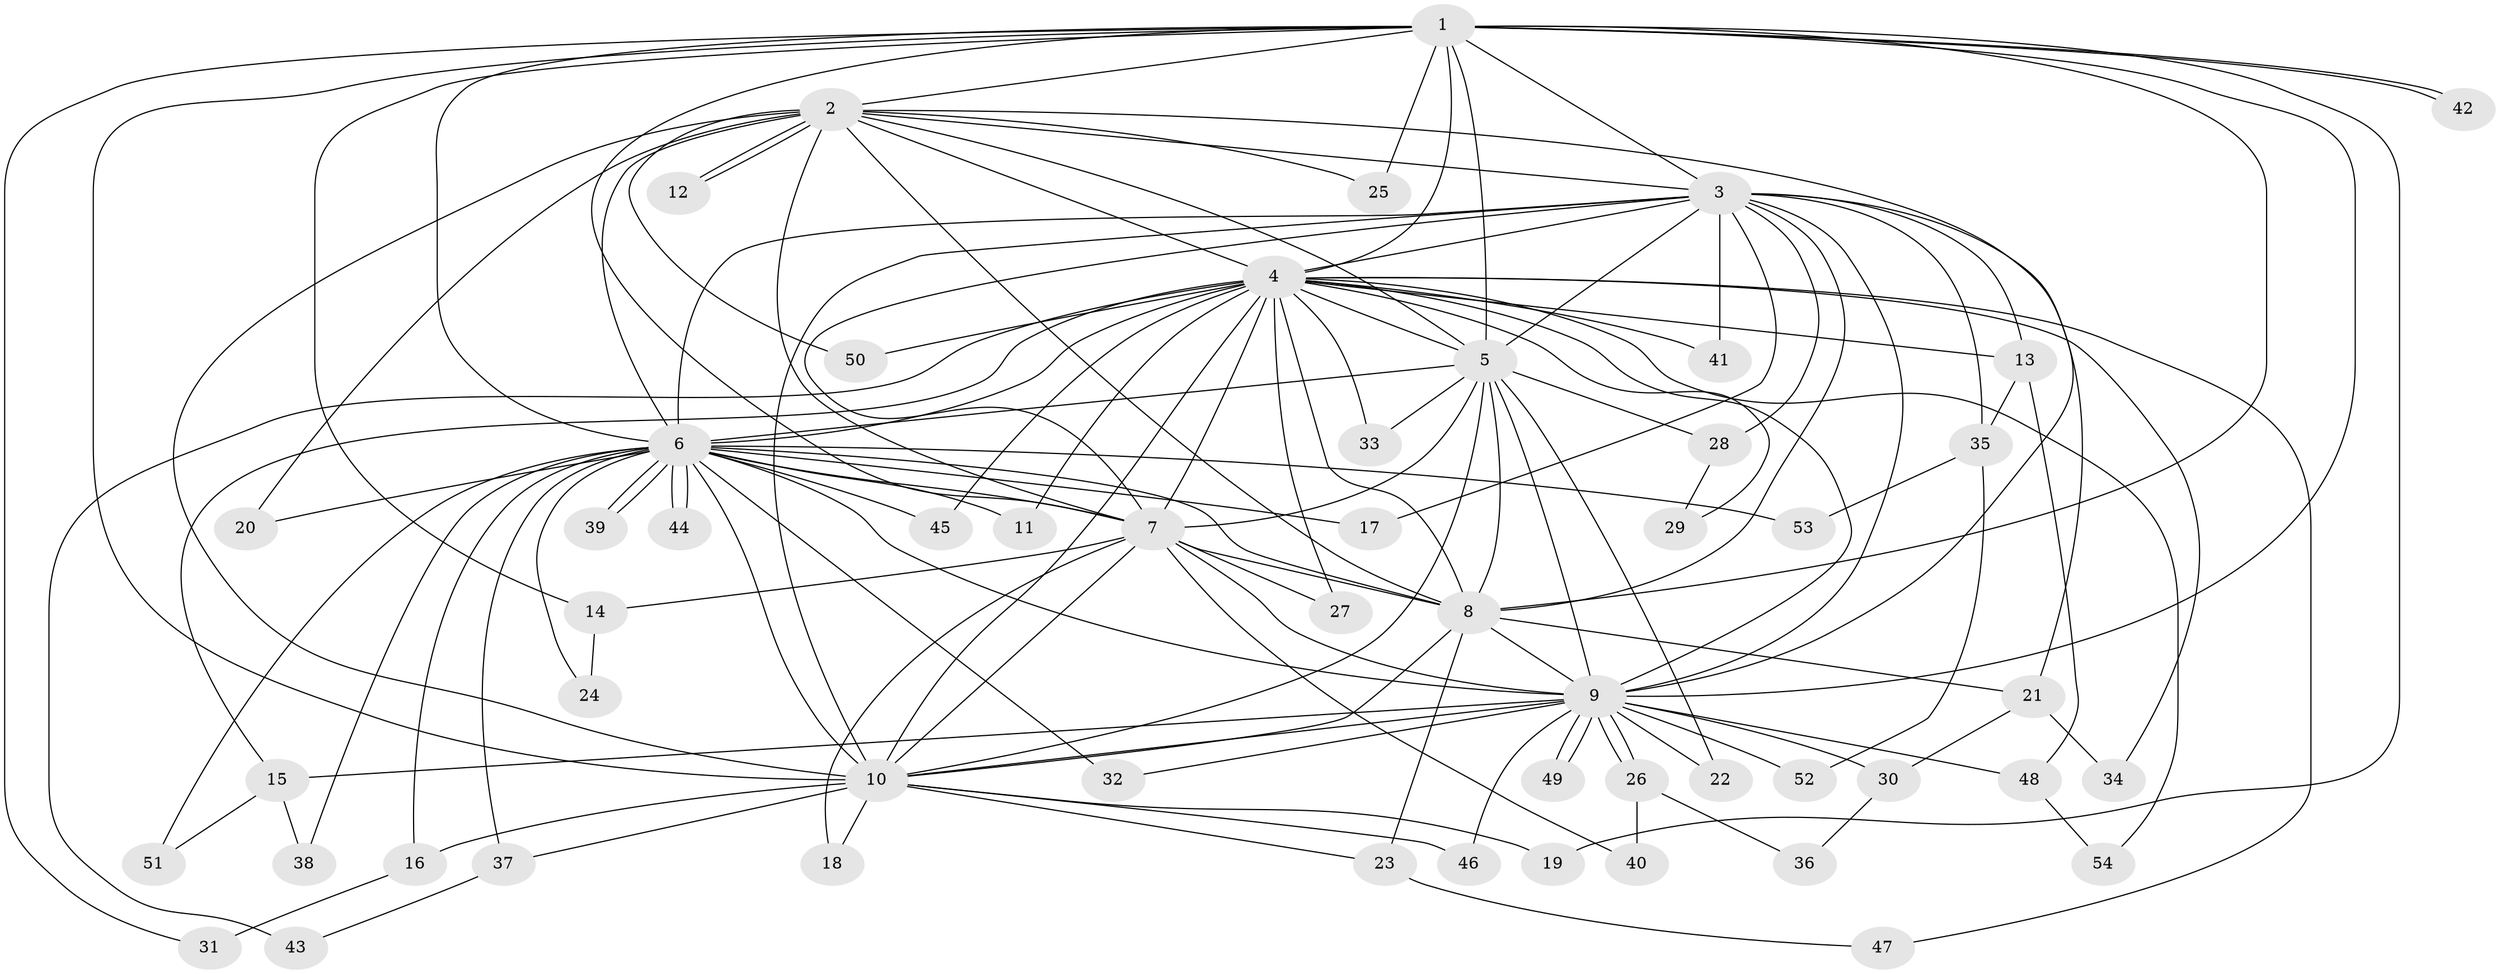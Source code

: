 // coarse degree distribution, {16: 0.02564102564102564, 17: 0.05128205128205128, 12: 0.02564102564102564, 8: 0.02564102564102564, 21: 0.02564102564102564, 9: 0.02564102564102564, 18: 0.02564102564102564, 2: 0.6153846153846154, 5: 0.02564102564102564, 4: 0.07692307692307693, 3: 0.07692307692307693}
// Generated by graph-tools (version 1.1) at 2025/51/02/27/25 19:51:44]
// undirected, 54 vertices, 133 edges
graph export_dot {
graph [start="1"]
  node [color=gray90,style=filled];
  1;
  2;
  3;
  4;
  5;
  6;
  7;
  8;
  9;
  10;
  11;
  12;
  13;
  14;
  15;
  16;
  17;
  18;
  19;
  20;
  21;
  22;
  23;
  24;
  25;
  26;
  27;
  28;
  29;
  30;
  31;
  32;
  33;
  34;
  35;
  36;
  37;
  38;
  39;
  40;
  41;
  42;
  43;
  44;
  45;
  46;
  47;
  48;
  49;
  50;
  51;
  52;
  53;
  54;
  1 -- 2;
  1 -- 3;
  1 -- 4;
  1 -- 5;
  1 -- 6;
  1 -- 7;
  1 -- 8;
  1 -- 9;
  1 -- 10;
  1 -- 14;
  1 -- 19;
  1 -- 25;
  1 -- 31;
  1 -- 42;
  1 -- 42;
  2 -- 3;
  2 -- 4;
  2 -- 5;
  2 -- 6;
  2 -- 7;
  2 -- 8;
  2 -- 9;
  2 -- 10;
  2 -- 12;
  2 -- 12;
  2 -- 20;
  2 -- 25;
  2 -- 50;
  3 -- 4;
  3 -- 5;
  3 -- 6;
  3 -- 7;
  3 -- 8;
  3 -- 9;
  3 -- 10;
  3 -- 13;
  3 -- 17;
  3 -- 21;
  3 -- 28;
  3 -- 35;
  3 -- 41;
  4 -- 5;
  4 -- 6;
  4 -- 7;
  4 -- 8;
  4 -- 9;
  4 -- 10;
  4 -- 11;
  4 -- 13;
  4 -- 15;
  4 -- 27;
  4 -- 29;
  4 -- 33;
  4 -- 34;
  4 -- 41;
  4 -- 43;
  4 -- 45;
  4 -- 47;
  4 -- 50;
  4 -- 54;
  5 -- 6;
  5 -- 7;
  5 -- 8;
  5 -- 9;
  5 -- 10;
  5 -- 22;
  5 -- 28;
  5 -- 33;
  6 -- 7;
  6 -- 8;
  6 -- 9;
  6 -- 10;
  6 -- 11;
  6 -- 16;
  6 -- 17;
  6 -- 20;
  6 -- 24;
  6 -- 32;
  6 -- 37;
  6 -- 38;
  6 -- 39;
  6 -- 39;
  6 -- 44;
  6 -- 44;
  6 -- 45;
  6 -- 51;
  6 -- 53;
  7 -- 8;
  7 -- 9;
  7 -- 10;
  7 -- 14;
  7 -- 18;
  7 -- 27;
  7 -- 40;
  8 -- 9;
  8 -- 10;
  8 -- 21;
  8 -- 23;
  9 -- 10;
  9 -- 15;
  9 -- 22;
  9 -- 26;
  9 -- 26;
  9 -- 30;
  9 -- 32;
  9 -- 46;
  9 -- 48;
  9 -- 49;
  9 -- 49;
  9 -- 52;
  10 -- 16;
  10 -- 18;
  10 -- 19;
  10 -- 23;
  10 -- 37;
  10 -- 46;
  13 -- 35;
  13 -- 48;
  14 -- 24;
  15 -- 38;
  15 -- 51;
  16 -- 31;
  21 -- 30;
  21 -- 34;
  23 -- 47;
  26 -- 36;
  26 -- 40;
  28 -- 29;
  30 -- 36;
  35 -- 52;
  35 -- 53;
  37 -- 43;
  48 -- 54;
}
